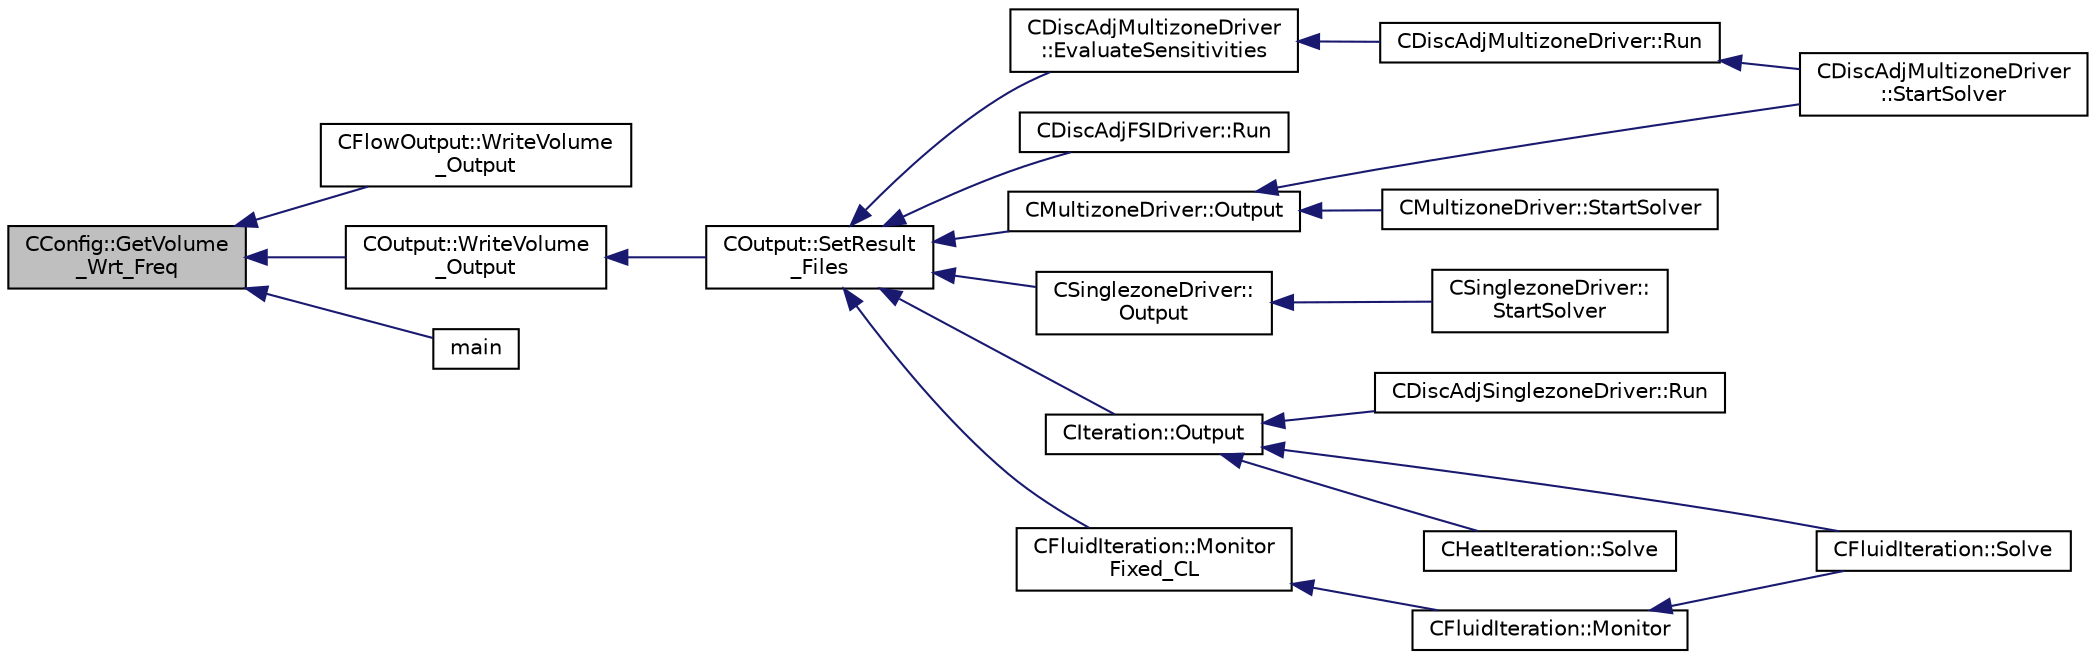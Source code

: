 digraph "CConfig::GetVolume_Wrt_Freq"
{
  edge [fontname="Helvetica",fontsize="10",labelfontname="Helvetica",labelfontsize="10"];
  node [fontname="Helvetica",fontsize="10",shape=record];
  rankdir="LR";
  Node13584 [label="CConfig::GetVolume\l_Wrt_Freq",height=0.2,width=0.4,color="black", fillcolor="grey75", style="filled", fontcolor="black"];
  Node13584 -> Node13585 [dir="back",color="midnightblue",fontsize="10",style="solid",fontname="Helvetica"];
  Node13585 [label="CFlowOutput::WriteVolume\l_Output",height=0.2,width=0.4,color="black", fillcolor="white", style="filled",URL="$class_c_flow_output.html#ae6998c7416364eb2faeddea9cae5944a",tooltip="Determines if the the volume output should be written. "];
  Node13584 -> Node13586 [dir="back",color="midnightblue",fontsize="10",style="solid",fontname="Helvetica"];
  Node13586 [label="COutput::WriteVolume\l_Output",height=0.2,width=0.4,color="black", fillcolor="white", style="filled",URL="$class_c_output.html#a6bb81c295bd6c8f355af10e70ef722cf",tooltip="Determines if the the volume output should be written. "];
  Node13586 -> Node13587 [dir="back",color="midnightblue",fontsize="10",style="solid",fontname="Helvetica"];
  Node13587 [label="COutput::SetResult\l_Files",height=0.2,width=0.4,color="black", fillcolor="white", style="filled",URL="$class_c_output.html#a8cae0e94e8769f55d5865df600acbc2f",tooltip="Loop through all requested output files and write the volume output data. "];
  Node13587 -> Node13588 [dir="back",color="midnightblue",fontsize="10",style="solid",fontname="Helvetica"];
  Node13588 [label="CDiscAdjMultizoneDriver\l::EvaluateSensitivities",height=0.2,width=0.4,color="black", fillcolor="white", style="filled",URL="$class_c_disc_adj_multizone_driver.html#ac2789097629674cfb7d4de64954024df",tooltip="Evaluate sensitivites for the current adjoint solution and output files. "];
  Node13588 -> Node13589 [dir="back",color="midnightblue",fontsize="10",style="solid",fontname="Helvetica"];
  Node13589 [label="CDiscAdjMultizoneDriver::Run",height=0.2,width=0.4,color="black", fillcolor="white", style="filled",URL="$class_c_disc_adj_multizone_driver.html#af996aecdb6d20aa4fc81c9b67295abf5",tooltip="[Overload] Run an discrete adjoint update of all solvers within multiple zones. "];
  Node13589 -> Node13590 [dir="back",color="midnightblue",fontsize="10",style="solid",fontname="Helvetica"];
  Node13590 [label="CDiscAdjMultizoneDriver\l::StartSolver",height=0.2,width=0.4,color="black", fillcolor="white", style="filled",URL="$class_c_disc_adj_multizone_driver.html#a75de0a1a482ceeed4301a384f1515092",tooltip="[Overload] Launch the computation for discrete adjoint multizone problems. "];
  Node13587 -> Node13591 [dir="back",color="midnightblue",fontsize="10",style="solid",fontname="Helvetica"];
  Node13591 [label="CDiscAdjFSIDriver::Run",height=0.2,width=0.4,color="black", fillcolor="white", style="filled",URL="$class_c_disc_adj_f_s_i_driver.html#a2e965d6e9c4dcfc296077cae225cab21",tooltip="Run a Discrete Adjoint iteration for the FSI problem. "];
  Node13587 -> Node13592 [dir="back",color="midnightblue",fontsize="10",style="solid",fontname="Helvetica"];
  Node13592 [label="CMultizoneDriver::Output",height=0.2,width=0.4,color="black", fillcolor="white", style="filled",URL="$class_c_multizone_driver.html#a994366ecc93e27a86948b93cd3c722e7",tooltip="Output the solution in solution file. "];
  Node13592 -> Node13590 [dir="back",color="midnightblue",fontsize="10",style="solid",fontname="Helvetica"];
  Node13592 -> Node13593 [dir="back",color="midnightblue",fontsize="10",style="solid",fontname="Helvetica"];
  Node13593 [label="CMultizoneDriver::StartSolver",height=0.2,width=0.4,color="black", fillcolor="white", style="filled",URL="$class_c_multizone_driver.html#a03cfc000c383ef0d86d34e1c6aef5ff3",tooltip="[Overload] Launch the computation for multizone problems. "];
  Node13587 -> Node13594 [dir="back",color="midnightblue",fontsize="10",style="solid",fontname="Helvetica"];
  Node13594 [label="CSinglezoneDriver::\lOutput",height=0.2,width=0.4,color="black", fillcolor="white", style="filled",URL="$class_c_singlezone_driver.html#afc32b69df4468ab19f5285782b91f0be",tooltip="Output the solution in solution file. "];
  Node13594 -> Node13595 [dir="back",color="midnightblue",fontsize="10",style="solid",fontname="Helvetica"];
  Node13595 [label="CSinglezoneDriver::\lStartSolver",height=0.2,width=0.4,color="black", fillcolor="white", style="filled",URL="$class_c_singlezone_driver.html#a6eb4215f7ee740a6d5edb798110ce44a",tooltip="[Overload] Launch the computation for single-zone problems. "];
  Node13587 -> Node13596 [dir="back",color="midnightblue",fontsize="10",style="solid",fontname="Helvetica"];
  Node13596 [label="CIteration::Output",height=0.2,width=0.4,color="black", fillcolor="white", style="filled",URL="$class_c_iteration.html#a81703988a52c42fd644506cd2009c8e1",tooltip="A virtual member. "];
  Node13596 -> Node13597 [dir="back",color="midnightblue",fontsize="10",style="solid",fontname="Helvetica"];
  Node13597 [label="CDiscAdjSinglezoneDriver::Run",height=0.2,width=0.4,color="black", fillcolor="white", style="filled",URL="$class_c_disc_adj_singlezone_driver.html#a624c84f750a031872526d62b93cff1f1",tooltip="Run a single iteration of the discrete adjoint solver with a single zone. "];
  Node13596 -> Node13598 [dir="back",color="midnightblue",fontsize="10",style="solid",fontname="Helvetica"];
  Node13598 [label="CFluidIteration::Solve",height=0.2,width=0.4,color="black", fillcolor="white", style="filled",URL="$class_c_fluid_iteration.html#ae22cd342c9c9d2ea5ac3f5103394ff80",tooltip="Iterate the fluid system for a number of Inner_Iter iterations. "];
  Node13596 -> Node13599 [dir="back",color="midnightblue",fontsize="10",style="solid",fontname="Helvetica"];
  Node13599 [label="CHeatIteration::Solve",height=0.2,width=0.4,color="black", fillcolor="white", style="filled",URL="$class_c_heat_iteration.html#ac9bc702cd04ec181d142db04b176e3b1",tooltip="Perform a single iteration of the wave system. "];
  Node13587 -> Node13600 [dir="back",color="midnightblue",fontsize="10",style="solid",fontname="Helvetica"];
  Node13600 [label="CFluidIteration::Monitor\lFixed_CL",height=0.2,width=0.4,color="black", fillcolor="white", style="filled",URL="$class_c_fluid_iteration.html#a21538ff2df862f29e659135452d901a1",tooltip="Fixed CL monitoring function. "];
  Node13600 -> Node13601 [dir="back",color="midnightblue",fontsize="10",style="solid",fontname="Helvetica"];
  Node13601 [label="CFluidIteration::Monitor",height=0.2,width=0.4,color="black", fillcolor="white", style="filled",URL="$class_c_fluid_iteration.html#a563192d869a4e82151c0bf6781b4890d",tooltip="Monitors the convergence and other metrics for the fluid system. "];
  Node13601 -> Node13598 [dir="back",color="midnightblue",fontsize="10",style="solid",fontname="Helvetica"];
  Node13584 -> Node13602 [dir="back",color="midnightblue",fontsize="10",style="solid",fontname="Helvetica"];
  Node13602 [label="main",height=0.2,width=0.4,color="black", fillcolor="white", style="filled",URL="$_s_u2___s_o_l_8cpp.html#a0ddf1224851353fc92bfbff6f499fa97"];
}
